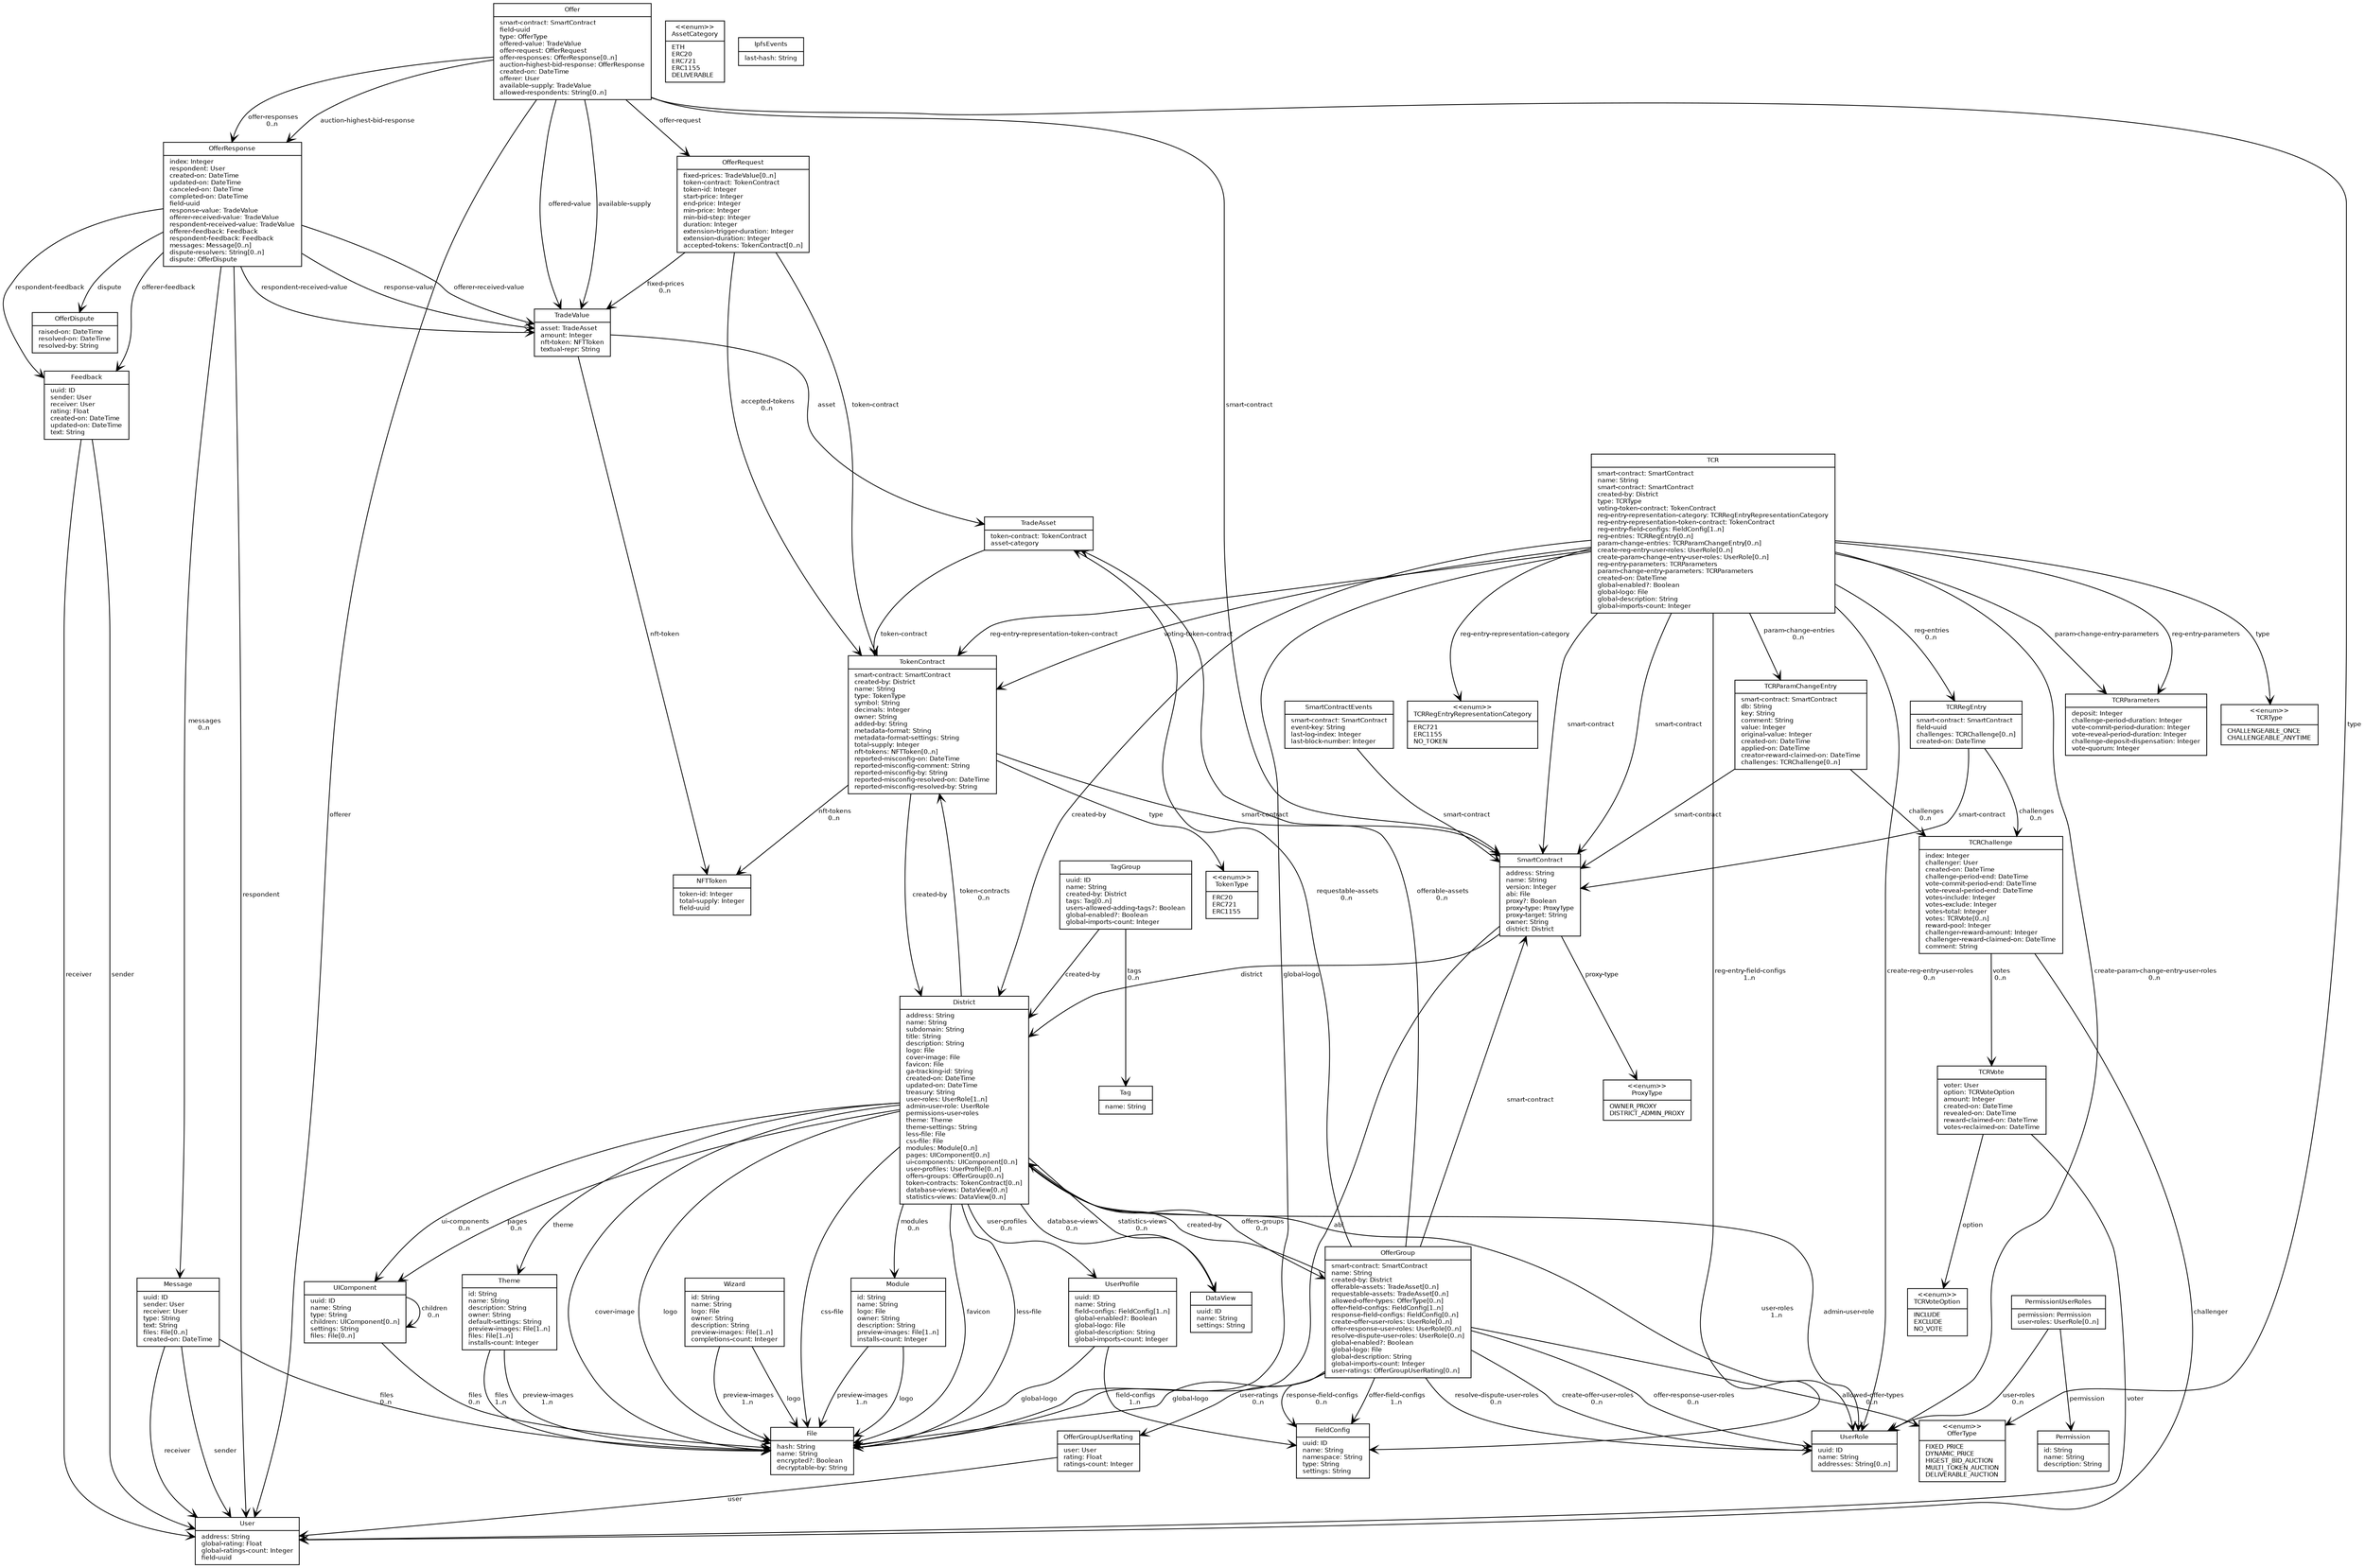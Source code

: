 digraph G {
  fontname = "Bitstream Vera Sans"
  fontsize = 8
  dpi = 300

  node [
    fontname = "Bitstream Vera Sans"
    fontsize = 8
    shape = "record"
  ]

  edge [
    fontname = "Bitstream Vera Sans"
    fontsize = 8
    arrowhead = "open"
    labelangle = 45
    labeldistance = 1.1
  ]
OfferDispute [label="{OfferDispute|raised-on: DateTime\lresolved-on: DateTime\lresolved-by: String\l}";]
PermissionUserRoles [label="{PermissionUserRoles|permission: Permission\luser-roles: UserRole[0..n]\l}";]
ProxyType [label="{\<\<enum\>\>\nProxyType|OWNER_PROXY\lDISTRICT_ADMIN_PROXY\l}";]
Theme [label="{Theme|id: String\lname: String\ldescription: String\lowner: String\ldefault-settings: String\lpreview-images: File[1..n]\lfiles: File[1..n]\linstalls-count: Integer\l}";]
Permission [label="{Permission|id: String\lname: String\ldescription: String\l}";]
UIComponent [label="{UIComponent|uuid: ID\lname: String\ltype: String\lchildren: UIComponent[0..n]\lsettings: String\lfiles: File[0..n]\l}";]
OfferType [label="{\<\<enum\>\>\nOfferType|FIXED_PRICE\lDYNAMIC_PRICE\lHIGEST_BID_AUCTION\lMULTI_TOKEN_AUCTION\lDELIVERABLE_AUCTION\l}";]
Feedback [label="{Feedback|uuid: ID\lsender: User\lreceiver: User\lrating: Float\lcreated-on: DateTime\lupdated-on: DateTime\ltext: String\l}";]
TCRVoteOption [label="{\<\<enum\>\>\nTCRVoteOption|INCLUDE\lEXCLUDE\lNO_VOTE\l}";]
UserRole [label="{UserRole|uuid: ID\lname: String\laddresses: String[0..n]\l}";]
SmartContract [label="{SmartContract|address: String\lname: String\lversion: Integer\labi: File\lproxy?: Boolean\lproxy-type: ProxyType\lproxy-target: String\lowner: String\ldistrict: District\l}";]
TradeAsset [label="{TradeAsset|token-contract: TokenContract\lasset-category\l}";]
AssetCategory [label="{\<\<enum\>\>\nAssetCategory|ETH\lERC20\lERC721\lERC1155\lDELIVERABLE\l}";]
SmartContractEvents [label="{SmartContractEvents|smart-contract: SmartContract\levent-key: String\llast-log-index: Integer\llast-block-number: Integer\l}";]
TCRVote [label="{TCRVote|voter: User\loption: TCRVoteOption\lamount: Integer\lcreated-on: DateTime\lrevealed-on: DateTime\lreward-claimed-on: DateTime\lvotes-reclaimed-on: DateTime\l}";]
TCR [label="{TCR|smart-contract: SmartContract\lname: String\lsmart-contract: SmartContract\lcreated-by: District\ltype: TCRType\lvoting-token-contract: TokenContract\lreg-entry-representation-category: TCRRegEntryRepresentationCategory\lreg-entry-representation-token-contract: TokenContract\lreg-entry-field-configs: FieldConfig[1..n]\lreg-entries: TCRRegEntry[0..n]\lparam-change-entries: TCRParamChangeEntry[0..n]\lcreate-reg-entry-user-roles: UserRole[0..n]\lcreate-param-change-entry-user-roles: UserRole[0..n]\lreg-entry-parameters: TCRParameters\lparam-change-entry-parameters: TCRParameters\lcreated-on: DateTime\lglobal-enabled?: Boolean\lglobal-logo: File\lglobal-description: String\lglobal-imports-count: Integer\l}";]
TCRRegEntry [label="{TCRRegEntry|smart-contract: SmartContract\lfield-uuid\lchallenges: TCRChallenge[0..n]\lcreated-on: DateTime\l}";]
TradeValue [label="{TradeValue|asset: TradeAsset\lamount: Integer\lnft-token: NFTToken\ltextual-repr: String\l}";]
TCRParameters [label="{TCRParameters|deposit: Integer\lchallenge-period-duration: Integer\lvote-commit-period-duration: Integer\lvote-reveal-period-duration: Integer\lchallenge-deposit-dispensation: Integer\lvote-quorum: Integer\l}";]
NFTToken [label="{NFTToken|token-id: Integer\ltotal-supply: Integer\lfield-uuid\l}";]
Module [label="{Module|id: String\lname: String\llogo: File\lowner: String\ldescription: String\lpreview-images: File[1..n]\linstalls-count: Integer\l}";]
OfferResponse [label="{OfferResponse|index: Integer\lrespondent: User\lcreated-on: DateTime\lupdated-on: DateTime\lcanceled-on: DateTime\lcompleted-on: DateTime\lfield-uuid\lresponse-value: TradeValue\lofferer-received-value: TradeValue\lrespondent-received-value: TradeValue\lofferer-feedback: Feedback\lrespondent-feedback: Feedback\lmessages: Message[0..n]\ldispute-resolvers: String[0..n]\ldispute: OfferDispute\l}";]
TCRChallenge [label="{TCRChallenge|index: Integer\lchallenger: User\lcreated-on: DateTime\lchallenge-period-end: DateTime\lvote-commit-period-end: DateTime\lvote-reveal-period-end: DateTime\lvotes-include: Integer\lvotes-exclude: Integer\lvotes-total: Integer\lvotes: TCRVote[0..n]\lreward-pool: Integer\lchallenger-reward-amount: Integer\lchallenger-reward-claimed-on: DateTime\lcomment: String\l}";]
OfferGroup [label="{OfferGroup|smart-contract: SmartContract\lname: String\lcreated-by: District\lofferable-assets: TradeAsset[0..n]\lrequestable-assets: TradeAsset[0..n]\lallowed-offer-types: OfferType[0..n]\loffer-field-configs: FieldConfig[1..n]\lresponse-field-configs: FieldConfig[0..n]\lcreate-offer-user-roles: UserRole[0..n]\loffer-response-user-roles: UserRole[0..n]\lresolve-dispute-user-roles: UserRole[0..n]\lglobal-enabled?: Boolean\lglobal-logo: File\lglobal-description: String\lglobal-imports-count: Integer\luser-ratings: OfferGroupUserRating[0..n]\l}";]
Wizard [label="{Wizard|id: String\lname: String\llogo: File\lowner: String\ldescription: String\lpreview-images: File[1..n]\lcompletions-count: Integer\l}";]
Message [label="{Message|uuid: ID\lsender: User\lreceiver: User\ltype: String\ltext: String\lfiles: File[0..n]\lcreated-on: DateTime\l}";]
FieldConfig [label="{FieldConfig|uuid: ID\lname: String\lnamespace: String\ltype: String\lsettings: String\l}";]
Tag [label="{Tag|name: String\l}";]
DataView [label="{DataView|uuid: ID\lname: String\lsettings: String\l}";]
IpfsEvents [label="{IpfsEvents|last-hash: String\l}";]
UserProfile [label="{UserProfile|uuid: ID\lname: String\lfield-configs: FieldConfig[1..n]\lglobal-enabled?: Boolean\lglobal-logo: File\lglobal-description: String\lglobal-imports-count: Integer\l}";]
TokenContract [label="{TokenContract|smart-contract: SmartContract\lcreated-by: District\lname: String\ltype: TokenType\lsymbol: String\ldecimals: Integer\lowner: String\ladded-by: String\lmetadata-format: String\lmetadata-format-settings: String\ltotal-supply: Integer\lnft-tokens: NFTToken[0..n]\lreported-misconfig-on: DateTime\lreported-misconfig-comment: String\lreported-misconfig-by: String\lreported-misconfig-resolved-on: DateTime\lreported-misconfig-resolved-by: String\l}";]
Offer [label="{Offer|smart-contract: SmartContract\lfield-uuid\ltype: OfferType\loffered-value: TradeValue\loffer-request: OfferRequest\loffer-responses: OfferResponse[0..n]\lauction-highest-bid-response: OfferResponse\lcreated-on: DateTime\lofferer: User\lavailable-supply: TradeValue\lallowed-respondents: String[0..n]\l}";]
TagGroup [label="{TagGroup|uuid: ID\lname: String\lcreated-by: District\ltags: Tag[0..n]\lusers-allowed-adding-tags?: Boolean\lglobal-enabled?: Boolean\lglobal-imports-count: Integer\l}";]
District [label="{District|address: String\lname: String\lsubdomain: String\ltitle: String\ldescription: String\llogo: File\lcover-image: File\lfavicon: File\lga-tracking-id: String\lcreated-on: DateTime\lupdated-on: DateTime\ltreasury: String\luser-roles: UserRole[1..n]\ladmin-user-role: UserRole\lpermissions-user-roles\ltheme: Theme\ltheme-settings: String\lless-file: File\lcss-file: File\lmodules: Module[0..n]\lpages: UIComponent[0..n]\lui-components: UIComponent[0..n]\luser-profiles: UserProfile[0..n]\loffers-groups: OfferGroup[0..n]\ltoken-contracts: TokenContract[0..n]\ldatabase-views: DataView[0..n]\lstatistics-views: DataView[0..n]\l}";]
OfferRequest [label="{OfferRequest|fixed-prices: TradeValue[0..n]\ltoken-contract: TokenContract\ltoken-id: Integer\lstart-price: Integer\lend-price: Integer\lmin-price: Integer\lmin-bid-step: Integer\lduration: Integer\lextension-trigger-duration: Integer\lextension-duration: Integer\laccepted-tokens: TokenContract[0..n]\l}";]
TCRType [label="{\<\<enum\>\>\nTCRType|CHALLENGEABLE_ONCE\lCHALLENGEABLE_ANYTIME\l}";]
OfferGroupUserRating [label="{OfferGroupUserRating|user: User\lrating: Float\lratings-count: Integer\l}";]
TokenType [label="{\<\<enum\>\>\nTokenType|ERC20\lERC721\lERC1155\l}";]
File [label="{File|hash: String\lname: String\lencrypted?: Boolean\ldecryptable-by: String\l}";]
User [label="{User|address: String\lglobal-rating: Float\lglobal-ratings-count: Integer\lfield-uuid\l}";]
TCRParamChangeEntry [label="{TCRParamChangeEntry|smart-contract: SmartContract\ldb: String\lkey: String\lcomment: String\lvalue: Integer\loriginal-value: Integer\lcreated-on: DateTime\lapplied-on: DateTime\lcreator-reward-claimed-on: DateTime\lchallenges: TCRChallenge[0..n]\l}";]
TCRRegEntryRepresentationCategory [label="{\<\<enum\>\>\nTCRRegEntryRepresentationCategory|ERC721\lERC1155\lNO_TOKEN\l}";]
PermissionUserRoles -> Permission [label=" permission";]
PermissionUserRoles -> UserRole [label=" user-roles
0..n";]
Theme -> File [label=" preview-images
1..n";]
Theme -> File [label=" files
1..n";]
UIComponent -> UIComponent [label=" children
0..n";]
UIComponent -> File [label=" files
0..n";]
Feedback -> User [label=" sender";]
Feedback -> User [label=" receiver";]
SmartContract -> File [label=" abi";]
SmartContract -> ProxyType [label=" proxy-type";]
SmartContract -> District [label=" district";]
TradeAsset -> TokenContract [label=" token-contract";]
SmartContractEvents -> SmartContract [label=" smart-contract";]
TCRVote -> User [label=" voter";]
TCRVote -> TCRVoteOption [label=" option";]
TCR -> SmartContract [label=" smart-contract";]
TCR -> SmartContract [label=" smart-contract";]
TCR -> District [label=" created-by";]
TCR -> TCRType [label=" type";]
TCR -> TokenContract [label=" voting-token-contract";]
TCR -> TCRRegEntryRepresentationCategory [label=" reg-entry-representation-category";]
TCR -> TokenContract [label=" reg-entry-representation-token-contract";]
TCR -> FieldConfig [label=" reg-entry-field-configs
1..n";]
TCR -> TCRRegEntry [label=" reg-entries
0..n";]
TCR -> TCRParamChangeEntry [label=" param-change-entries
0..n";]
TCR -> UserRole [label=" create-reg-entry-user-roles
0..n";]
TCR -> UserRole [label=" create-param-change-entry-user-roles
0..n";]
TCR -> TCRParameters [label=" reg-entry-parameters";]
TCR -> TCRParameters [label=" param-change-entry-parameters";]
TCR -> File [label=" global-logo";]
TCRRegEntry -> SmartContract [label=" smart-contract";]
TCRRegEntry -> TCRChallenge [label=" challenges
0..n";]
TradeValue -> TradeAsset [label=" asset";]
TradeValue -> NFTToken [label=" nft-token";]
Module -> File [label=" logo";]
Module -> File [label=" preview-images
1..n";]
OfferResponse -> User [label=" respondent";]
OfferResponse -> TradeValue [label=" response-value";]
OfferResponse -> TradeValue [label=" offerer-received-value";]
OfferResponse -> TradeValue [label=" respondent-received-value";]
OfferResponse -> Feedback [label=" offerer-feedback";]
OfferResponse -> Feedback [label=" respondent-feedback";]
OfferResponse -> Message [label=" messages
0..n";]
OfferResponse -> OfferDispute [label=" dispute";]
TCRChallenge -> User [label=" challenger";]
TCRChallenge -> TCRVote [label=" votes
0..n";]
OfferGroup -> SmartContract [label=" smart-contract";]
OfferGroup -> District [label=" created-by";]
OfferGroup -> TradeAsset [label=" offerable-assets
0..n";]
OfferGroup -> TradeAsset [label=" requestable-assets
0..n";]
OfferGroup -> OfferType [label=" allowed-offer-types
0..n";]
OfferGroup -> FieldConfig [label=" offer-field-configs
1..n";]
OfferGroup -> FieldConfig [label=" response-field-configs
0..n";]
OfferGroup -> UserRole [label=" create-offer-user-roles
0..n";]
OfferGroup -> UserRole [label=" offer-response-user-roles
0..n";]
OfferGroup -> UserRole [label=" resolve-dispute-user-roles
0..n";]
OfferGroup -> File [label=" global-logo";]
OfferGroup -> OfferGroupUserRating [label=" user-ratings
0..n";]
Wizard -> File [label=" logo";]
Wizard -> File [label=" preview-images
1..n";]
Message -> User [label=" sender";]
Message -> User [label=" receiver";]
Message -> File [label=" files
0..n";]
UserProfile -> FieldConfig [label=" field-configs
1..n";]
UserProfile -> File [label=" global-logo";]
TokenContract -> SmartContract [label=" smart-contract";]
TokenContract -> District [label=" created-by";]
TokenContract -> TokenType [label=" type";]
TokenContract -> NFTToken [label=" nft-tokens
0..n";]
Offer -> SmartContract [label=" smart-contract";]
Offer -> OfferType [label=" type";]
Offer -> TradeValue [label=" offered-value";]
Offer -> OfferRequest [label=" offer-request";]
Offer -> OfferResponse [label=" offer-responses
0..n";]
Offer -> OfferResponse [label=" auction-highest-bid-response";]
Offer -> User [label=" offerer";]
Offer -> TradeValue [label=" available-supply";]
TagGroup -> District [label=" created-by";]
TagGroup -> Tag [label=" tags
0..n";]
District -> File [label=" logo";]
District -> File [label=" cover-image";]
District -> File [label=" favicon";]
District -> UserRole [label=" user-roles
1..n";]
District -> UserRole [label=" admin-user-role";]
District -> Theme [label=" theme";]
District -> File [label=" less-file";]
District -> File [label=" css-file";]
District -> Module [label=" modules
0..n";]
District -> UIComponent [label=" pages
0..n";]
District -> UIComponent [label=" ui-components
0..n";]
District -> UserProfile [label=" user-profiles
0..n";]
District -> OfferGroup [label=" offers-groups
0..n";]
District -> TokenContract [label=" token-contracts
0..n";]
District -> DataView [label=" database-views
0..n";]
District -> DataView [label=" statistics-views
0..n";]
OfferRequest -> TradeValue [label=" fixed-prices
0..n";]
OfferRequest -> TokenContract [label=" token-contract";]
OfferRequest -> TokenContract [label=" accepted-tokens
0..n";]
OfferGroupUserRating -> User [label=" user";]
TCRParamChangeEntry -> SmartContract [label=" smart-contract";]
TCRParamChangeEntry -> TCRChallenge [label=" challenges
0..n";]

}